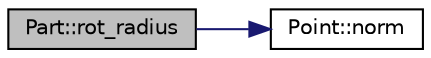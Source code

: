 digraph "Part::rot_radius"
{
 // LATEX_PDF_SIZE
  edge [fontname="Helvetica",fontsize="10",labelfontname="Helvetica",labelfontsize="10"];
  node [fontname="Helvetica",fontsize="10",shape=record];
  rankdir="LR";
  Node1 [label="Part::rot_radius",height=0.2,width=0.4,color="black", fillcolor="grey75", style="filled", fontcolor="black",tooltip=" "];
  Node1 -> Node2 [color="midnightblue",fontsize="10",style="solid",fontname="Helvetica"];
  Node2 [label="Point::norm",height=0.2,width=0.4,color="black", fillcolor="white", style="filled",URL="$d0/d69/class_point.html#a1de1fcf72ec8d46bf347fd2cde72cc0d",tooltip=" "];
}
